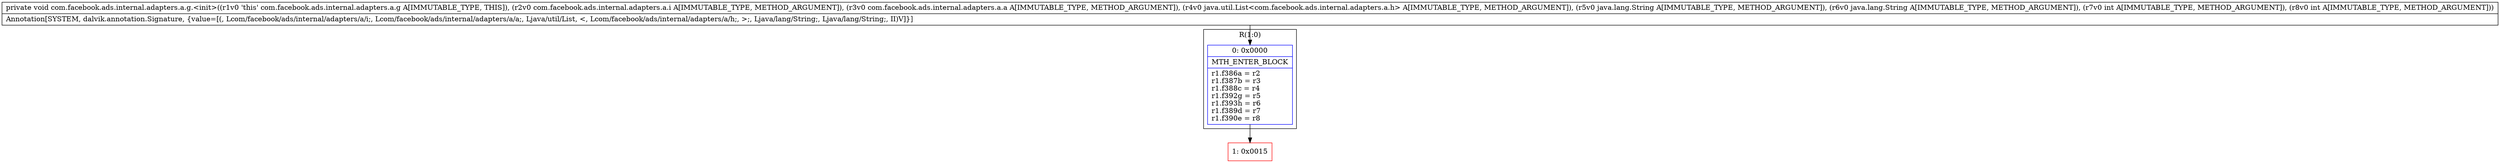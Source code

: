 digraph "CFG forcom.facebook.ads.internal.adapters.a.g.\<init\>(Lcom\/facebook\/ads\/internal\/adapters\/a\/i;Lcom\/facebook\/ads\/internal\/adapters\/a\/a;Ljava\/util\/List;Ljava\/lang\/String;Ljava\/lang\/String;II)V" {
subgraph cluster_Region_1082827152 {
label = "R(1:0)";
node [shape=record,color=blue];
Node_0 [shape=record,label="{0\:\ 0x0000|MTH_ENTER_BLOCK\l|r1.f386a = r2\lr1.f387b = r3\lr1.f388c = r4\lr1.f392g = r5\lr1.f393h = r6\lr1.f389d = r7\lr1.f390e = r8\l}"];
}
Node_1 [shape=record,color=red,label="{1\:\ 0x0015}"];
MethodNode[shape=record,label="{private void com.facebook.ads.internal.adapters.a.g.\<init\>((r1v0 'this' com.facebook.ads.internal.adapters.a.g A[IMMUTABLE_TYPE, THIS]), (r2v0 com.facebook.ads.internal.adapters.a.i A[IMMUTABLE_TYPE, METHOD_ARGUMENT]), (r3v0 com.facebook.ads.internal.adapters.a.a A[IMMUTABLE_TYPE, METHOD_ARGUMENT]), (r4v0 java.util.List\<com.facebook.ads.internal.adapters.a.h\> A[IMMUTABLE_TYPE, METHOD_ARGUMENT]), (r5v0 java.lang.String A[IMMUTABLE_TYPE, METHOD_ARGUMENT]), (r6v0 java.lang.String A[IMMUTABLE_TYPE, METHOD_ARGUMENT]), (r7v0 int A[IMMUTABLE_TYPE, METHOD_ARGUMENT]), (r8v0 int A[IMMUTABLE_TYPE, METHOD_ARGUMENT]))  | Annotation[SYSTEM, dalvik.annotation.Signature, \{value=[(, Lcom\/facebook\/ads\/internal\/adapters\/a\/i;, Lcom\/facebook\/ads\/internal\/adapters\/a\/a;, Ljava\/util\/List, \<, Lcom\/facebook\/ads\/internal\/adapters\/a\/h;, \>;, Ljava\/lang\/String;, Ljava\/lang\/String;, II)V]\}]\l}"];
MethodNode -> Node_0;
Node_0 -> Node_1;
}

